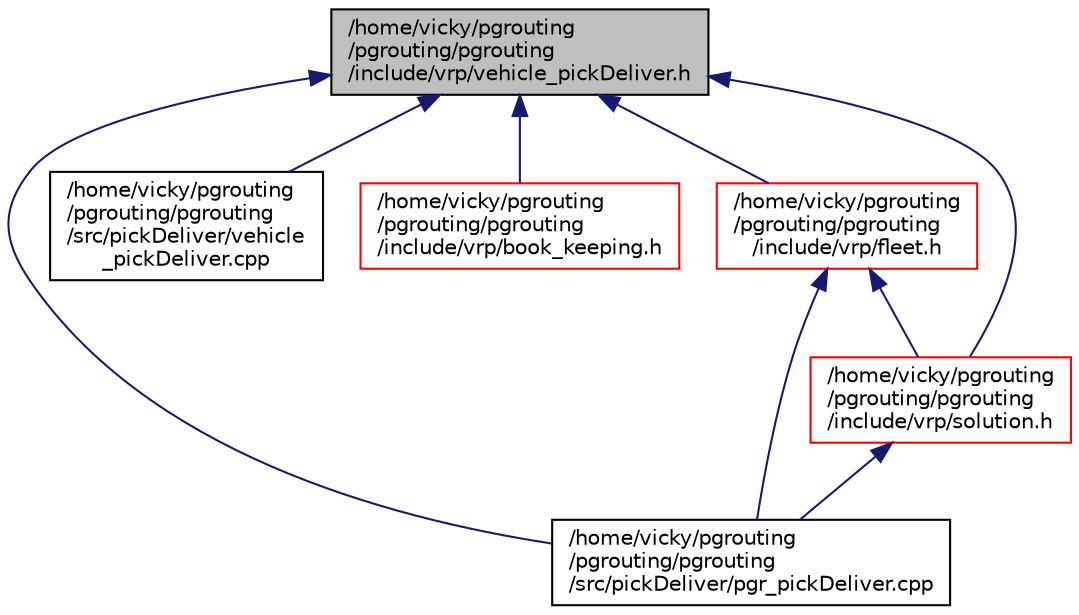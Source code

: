 digraph "/home/vicky/pgrouting/pgrouting/pgrouting/include/vrp/vehicle_pickDeliver.h"
{
  edge [fontname="Helvetica",fontsize="10",labelfontname="Helvetica",labelfontsize="10"];
  node [fontname="Helvetica",fontsize="10",shape=record];
  Node1 [label="/home/vicky/pgrouting\l/pgrouting/pgrouting\l/include/vrp/vehicle_pickDeliver.h",height=0.2,width=0.4,color="black", fillcolor="grey75", style="filled", fontcolor="black"];
  Node1 -> Node2 [dir="back",color="midnightblue",fontsize="10",style="solid",fontname="Helvetica"];
  Node2 [label="/home/vicky/pgrouting\l/pgrouting/pgrouting\l/src/pickDeliver/pgr_pickDeliver.cpp",height=0.2,width=0.4,color="black", fillcolor="white", style="filled",URL="$pgr__pickDeliver_8cpp.html"];
  Node1 -> Node3 [dir="back",color="midnightblue",fontsize="10",style="solid",fontname="Helvetica"];
  Node3 [label="/home/vicky/pgrouting\l/pgrouting/pgrouting\l/src/pickDeliver/vehicle\l_pickDeliver.cpp",height=0.2,width=0.4,color="black", fillcolor="white", style="filled",URL="$vehicle__pickDeliver_8cpp.html"];
  Node1 -> Node4 [dir="back",color="midnightblue",fontsize="10",style="solid",fontname="Helvetica"];
  Node4 [label="/home/vicky/pgrouting\l/pgrouting/pgrouting\l/include/vrp/book_keeping.h",height=0.2,width=0.4,color="red", fillcolor="white", style="filled",URL="$book__keeping_8h.html"];
  Node1 -> Node5 [dir="back",color="midnightblue",fontsize="10",style="solid",fontname="Helvetica"];
  Node5 [label="/home/vicky/pgrouting\l/pgrouting/pgrouting\l/include/vrp/fleet.h",height=0.2,width=0.4,color="red", fillcolor="white", style="filled",URL="$fleet_8h.html"];
  Node5 -> Node2 [dir="back",color="midnightblue",fontsize="10",style="solid",fontname="Helvetica"];
  Node5 -> Node6 [dir="back",color="midnightblue",fontsize="10",style="solid",fontname="Helvetica"];
  Node6 [label="/home/vicky/pgrouting\l/pgrouting/pgrouting\l/include/vrp/solution.h",height=0.2,width=0.4,color="red", fillcolor="white", style="filled",URL="$solution_8h.html"];
  Node6 -> Node2 [dir="back",color="midnightblue",fontsize="10",style="solid",fontname="Helvetica"];
  Node1 -> Node6 [dir="back",color="midnightblue",fontsize="10",style="solid",fontname="Helvetica"];
}

